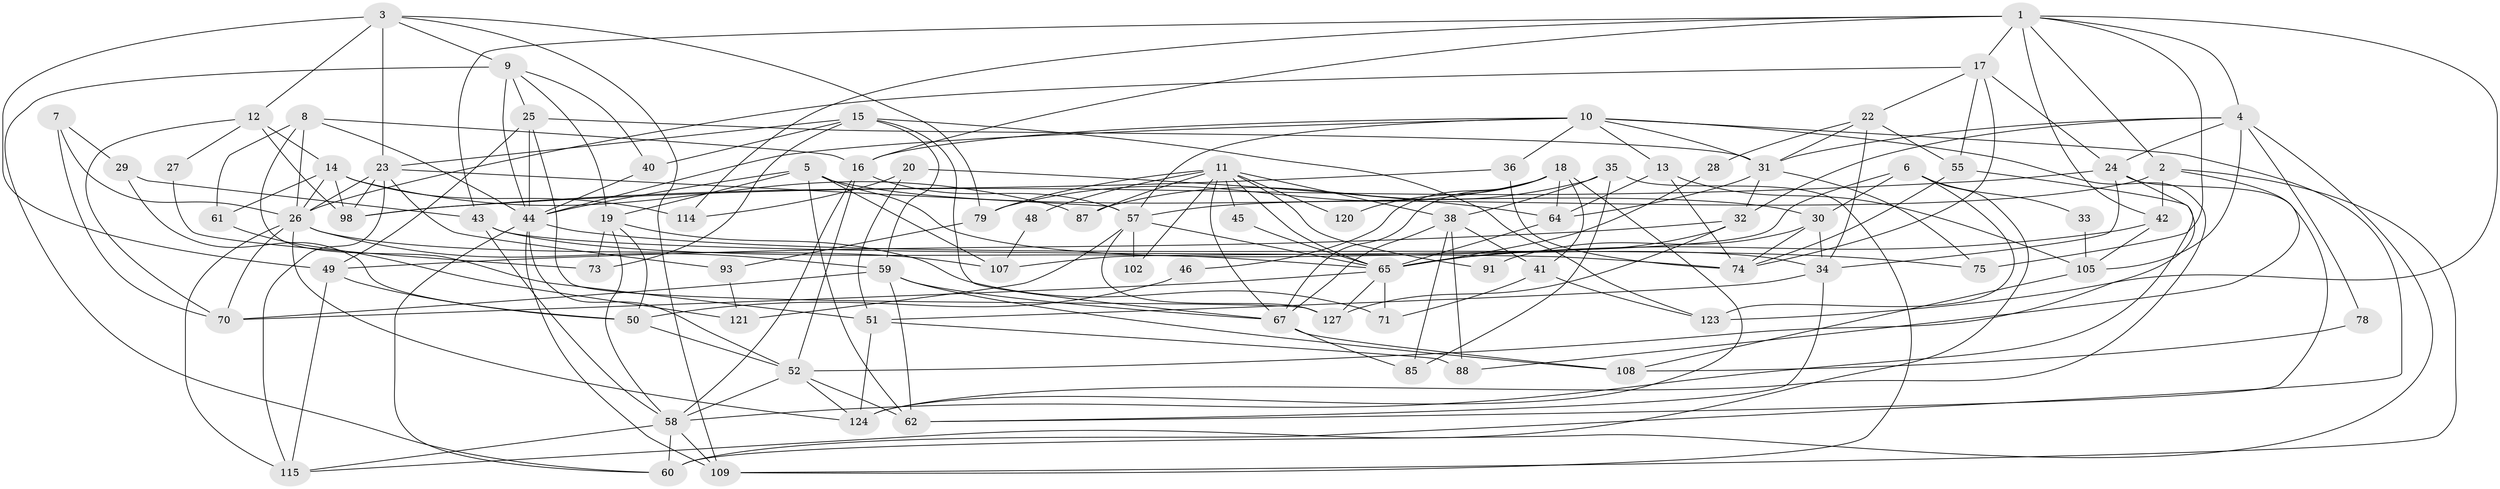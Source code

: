 // Generated by graph-tools (version 1.1) at 2025/52/02/27/25 19:52:06]
// undirected, 83 vertices, 202 edges
graph export_dot {
graph [start="1"]
  node [color=gray90,style=filled];
  1 [super="+54"];
  2 [super="+112"];
  3 [super="+97"];
  4 [super="+84"];
  5 [super="+94"];
  6 [super="+76"];
  7;
  8;
  9 [super="+56"];
  10 [super="+90"];
  11 [super="+53"];
  12 [super="+103"];
  13 [super="+21"];
  14 [super="+117"];
  15 [super="+96"];
  16 [super="+39"];
  17 [super="+118"];
  18 [super="+125"];
  19 [super="+113"];
  20;
  22;
  23 [super="+95"];
  24 [super="+47"];
  25 [super="+37"];
  26 [super="+68"];
  27;
  28;
  29;
  30 [super="+81"];
  31 [super="+77"];
  32;
  33;
  34 [super="+72"];
  35 [super="+89"];
  36;
  38;
  40;
  41 [super="+63"];
  42;
  43 [super="+104"];
  44 [super="+110"];
  45;
  46;
  48;
  49 [super="+80"];
  50 [super="+92"];
  51 [super="+69"];
  52 [super="+116"];
  55 [super="+99"];
  57 [super="+111"];
  58 [super="+126"];
  59 [super="+83"];
  60 [super="+119"];
  61;
  62 [super="+66"];
  64 [super="+86"];
  65 [super="+106"];
  67 [super="+100"];
  70 [super="+101"];
  71;
  73;
  74 [super="+82"];
  75;
  78;
  79;
  85;
  87;
  88;
  91;
  93;
  98;
  102;
  105;
  107;
  108;
  109;
  114 [super="+122"];
  115;
  120;
  121;
  123;
  124;
  127;
  1 -- 42;
  1 -- 114 [weight=2];
  1 -- 4;
  1 -- 75;
  1 -- 17;
  1 -- 123;
  1 -- 2;
  1 -- 43;
  1 -- 16;
  2 -- 109;
  2 -- 42;
  2 -- 88;
  2 -- 57;
  3 -- 12;
  3 -- 109;
  3 -- 9;
  3 -- 79;
  3 -- 23;
  3 -- 49 [weight=2];
  4 -- 32;
  4 -- 105;
  4 -- 24;
  4 -- 78;
  4 -- 31;
  4 -- 60;
  5 -- 34;
  5 -- 19;
  5 -- 107;
  5 -- 44;
  5 -- 30;
  5 -- 62;
  6 -- 115;
  6 -- 33;
  6 -- 107;
  6 -- 123;
  6 -- 30;
  7 -- 26;
  7 -- 29;
  7 -- 70;
  8 -- 16;
  8 -- 61;
  8 -- 26;
  8 -- 51;
  8 -- 44;
  9 -- 40;
  9 -- 60;
  9 -- 19;
  9 -- 44;
  9 -- 25;
  10 -- 36;
  10 -- 16;
  10 -- 13;
  10 -- 124;
  10 -- 57;
  10 -- 60;
  10 -- 31;
  10 -- 44;
  11 -- 79;
  11 -- 48;
  11 -- 87;
  11 -- 91;
  11 -- 102;
  11 -- 120;
  11 -- 65;
  11 -- 67;
  11 -- 38;
  11 -- 45;
  12 -- 70;
  12 -- 98;
  12 -- 27;
  12 -- 14;
  13 -- 64;
  13 -- 74;
  13 -- 105;
  14 -- 87 [weight=2];
  14 -- 61 [weight=2];
  14 -- 26;
  14 -- 98;
  14 -- 114;
  15 -- 23;
  15 -- 73;
  15 -- 67;
  15 -- 40;
  15 -- 123;
  15 -- 59;
  16 -- 52;
  16 -- 57;
  16 -- 58;
  17 -- 22;
  17 -- 74;
  17 -- 26;
  17 -- 55;
  17 -- 24;
  18 -- 46;
  18 -- 64;
  18 -- 79;
  18 -- 67;
  18 -- 120;
  18 -- 41;
  18 -- 124;
  19 -- 71;
  19 -- 73;
  19 -- 58;
  19 -- 50;
  20 -- 114;
  20 -- 51;
  20 -- 64;
  22 -- 28;
  22 -- 55;
  22 -- 31;
  22 -- 34;
  23 -- 98;
  23 -- 115;
  23 -- 26;
  23 -- 93;
  23 -- 57;
  24 -- 62;
  24 -- 34;
  24 -- 98;
  24 -- 52;
  25 -- 127;
  25 -- 49;
  25 -- 44;
  25 -- 31;
  26 -- 107;
  26 -- 124;
  26 -- 115;
  26 -- 70;
  26 -- 59;
  27 -- 73;
  28 -- 65;
  29 -- 50;
  29 -- 43;
  30 -- 91;
  30 -- 34;
  30 -- 74;
  31 -- 32;
  31 -- 64;
  31 -- 75;
  32 -- 65;
  32 -- 49;
  32 -- 127;
  33 -- 105;
  34 -- 51;
  34 -- 62;
  35 -- 87;
  35 -- 109;
  35 -- 85;
  35 -- 38;
  36 -- 98;
  36 -- 74;
  38 -- 67;
  38 -- 85;
  38 -- 88;
  38 -- 41;
  40 -- 44;
  41 -- 71;
  41 -- 123;
  42 -- 105;
  42 -- 65;
  43 -- 74;
  43 -- 65;
  43 -- 58;
  44 -- 60;
  44 -- 75;
  44 -- 52;
  44 -- 109;
  45 -- 65;
  46 -- 50;
  48 -- 107;
  49 -- 50 [weight=2];
  49 -- 115;
  50 -- 52;
  51 -- 88;
  51 -- 124;
  52 -- 124;
  52 -- 58;
  52 -- 62;
  55 -- 74;
  55 -- 58;
  57 -- 102;
  57 -- 127;
  57 -- 65;
  57 -- 121;
  58 -- 109;
  58 -- 115;
  58 -- 60;
  59 -- 108;
  59 -- 62 [weight=2];
  59 -- 70;
  59 -- 67;
  61 -- 121;
  64 -- 65;
  65 -- 127;
  65 -- 70;
  65 -- 71;
  67 -- 85;
  67 -- 108;
  78 -- 108;
  79 -- 93;
  93 -- 121;
  105 -- 108;
}
